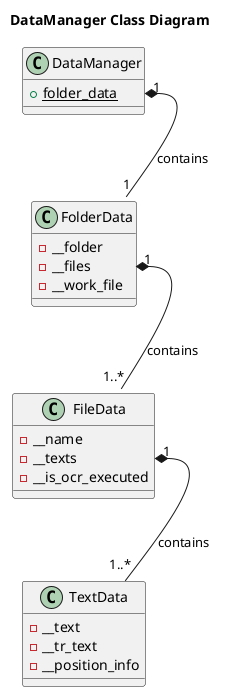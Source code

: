 @startuml DataManager class diagram
title DataManager Class Diagram
class FolderData {
    -__folder
    -__files
    -__work_file
}

class DataManager {
    {static} +folder_data
}

class FileData {
    -__name
    -__texts
    -__is_ocr_executed
}

class TextData {
    -__text
    -__tr_text
    -__position_info
}

DataManager::folder_data "1" *-- "1" FolderData : contains
FolderData::__files "1" *-- "1..*" FileData : contains
FileData::__texts "1" *-- "1..*" TextData : contains
@enduml